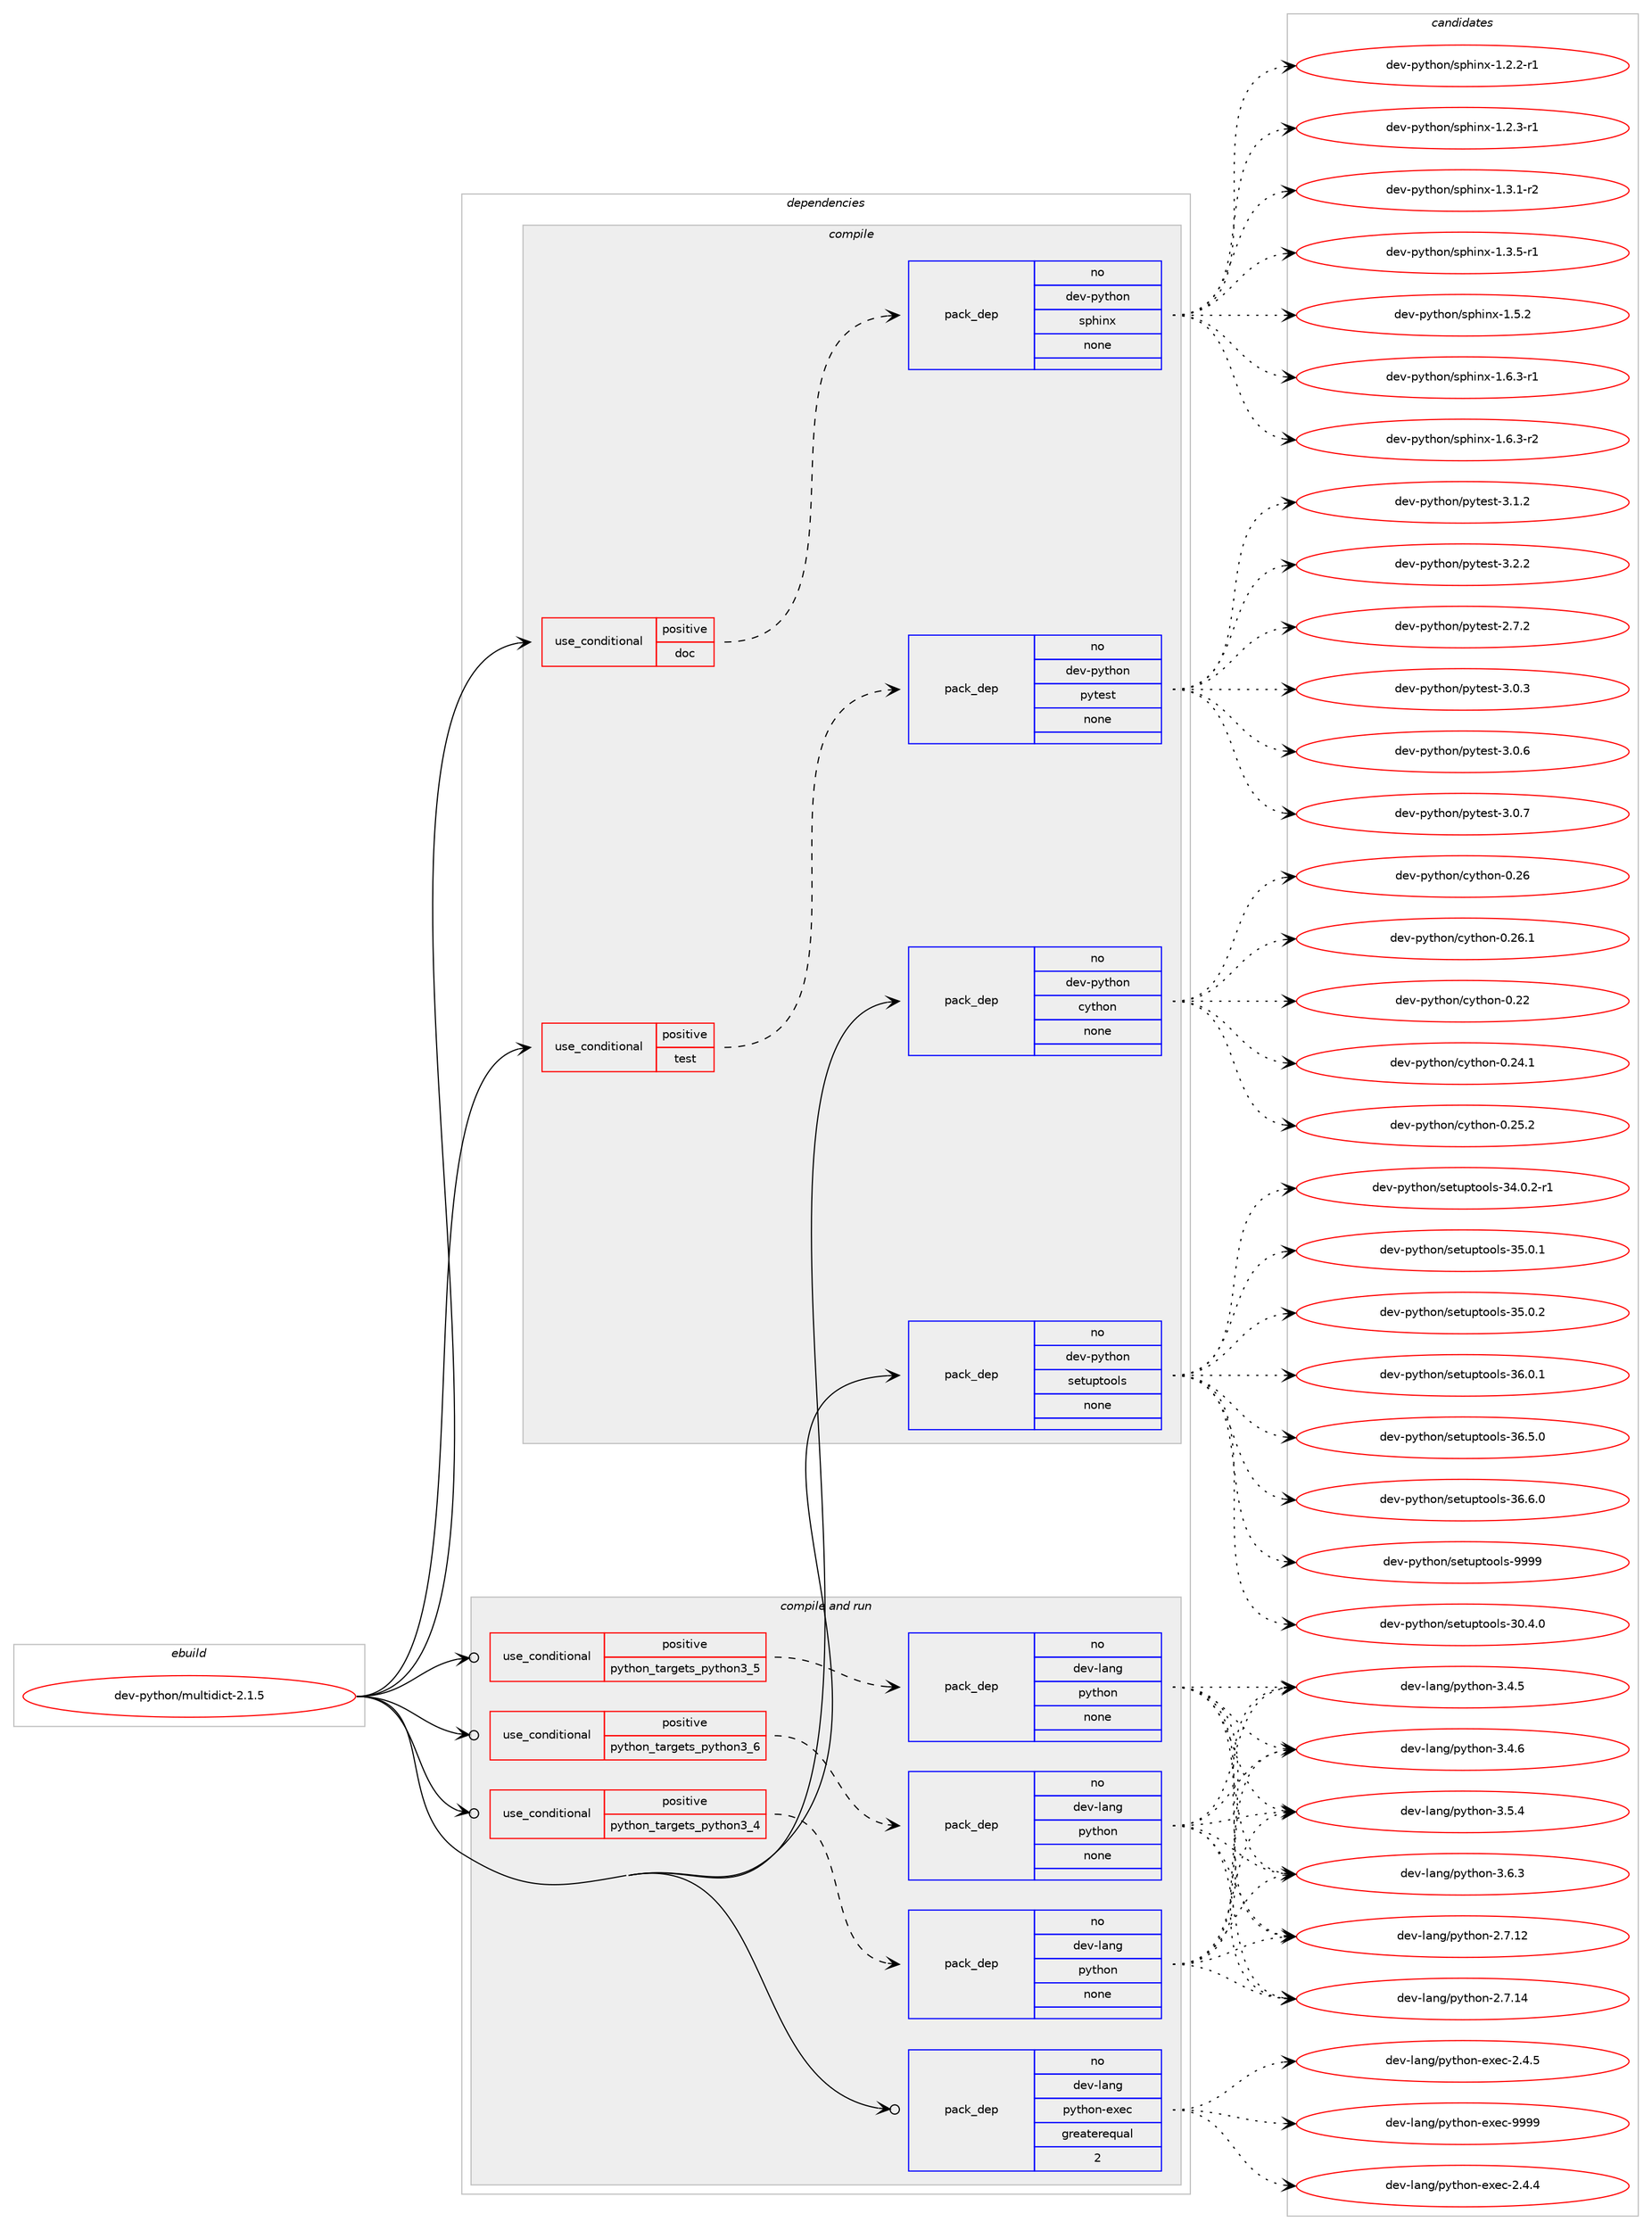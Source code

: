 digraph prolog {

# *************
# Graph options
# *************

newrank=true;
concentrate=true;
compound=true;
graph [rankdir=LR,fontname=Helvetica,fontsize=10,ranksep=1.5];#, ranksep=2.5, nodesep=0.2];
edge  [arrowhead=vee];
node  [fontname=Helvetica,fontsize=10];

# **********
# The ebuild
# **********

subgraph cluster_leftcol {
color=gray;
rank=same;
label=<<i>ebuild</i>>;
id [label="dev-python/multidict-2.1.5", color=red, width=4, href="../dev-python/multidict-2.1.5.svg"];
}

# ****************
# The dependencies
# ****************

subgraph cluster_midcol {
color=gray;
label=<<i>dependencies</i>>;
subgraph cluster_compile {
fillcolor="#eeeeee";
style=filled;
label=<<i>compile</i>>;
subgraph cond35736 {
dependency166969 [label=<<TABLE BORDER="0" CELLBORDER="1" CELLSPACING="0" CELLPADDING="4"><TR><TD ROWSPAN="3" CELLPADDING="10">use_conditional</TD></TR><TR><TD>positive</TD></TR><TR><TD>doc</TD></TR></TABLE>>, shape=none, color=red];
subgraph pack127378 {
dependency166970 [label=<<TABLE BORDER="0" CELLBORDER="1" CELLSPACING="0" CELLPADDING="4" WIDTH="220"><TR><TD ROWSPAN="6" CELLPADDING="30">pack_dep</TD></TR><TR><TD WIDTH="110">no</TD></TR><TR><TD>dev-python</TD></TR><TR><TD>sphinx</TD></TR><TR><TD>none</TD></TR><TR><TD></TD></TR></TABLE>>, shape=none, color=blue];
}
dependency166969:e -> dependency166970:w [weight=20,style="dashed",arrowhead="vee"];
}
id:e -> dependency166969:w [weight=20,style="solid",arrowhead="vee"];
subgraph cond35737 {
dependency166971 [label=<<TABLE BORDER="0" CELLBORDER="1" CELLSPACING="0" CELLPADDING="4"><TR><TD ROWSPAN="3" CELLPADDING="10">use_conditional</TD></TR><TR><TD>positive</TD></TR><TR><TD>test</TD></TR></TABLE>>, shape=none, color=red];
subgraph pack127379 {
dependency166972 [label=<<TABLE BORDER="0" CELLBORDER="1" CELLSPACING="0" CELLPADDING="4" WIDTH="220"><TR><TD ROWSPAN="6" CELLPADDING="30">pack_dep</TD></TR><TR><TD WIDTH="110">no</TD></TR><TR><TD>dev-python</TD></TR><TR><TD>pytest</TD></TR><TR><TD>none</TD></TR><TR><TD></TD></TR></TABLE>>, shape=none, color=blue];
}
dependency166971:e -> dependency166972:w [weight=20,style="dashed",arrowhead="vee"];
}
id:e -> dependency166971:w [weight=20,style="solid",arrowhead="vee"];
subgraph pack127380 {
dependency166973 [label=<<TABLE BORDER="0" CELLBORDER="1" CELLSPACING="0" CELLPADDING="4" WIDTH="220"><TR><TD ROWSPAN="6" CELLPADDING="30">pack_dep</TD></TR><TR><TD WIDTH="110">no</TD></TR><TR><TD>dev-python</TD></TR><TR><TD>cython</TD></TR><TR><TD>none</TD></TR><TR><TD></TD></TR></TABLE>>, shape=none, color=blue];
}
id:e -> dependency166973:w [weight=20,style="solid",arrowhead="vee"];
subgraph pack127381 {
dependency166974 [label=<<TABLE BORDER="0" CELLBORDER="1" CELLSPACING="0" CELLPADDING="4" WIDTH="220"><TR><TD ROWSPAN="6" CELLPADDING="30">pack_dep</TD></TR><TR><TD WIDTH="110">no</TD></TR><TR><TD>dev-python</TD></TR><TR><TD>setuptools</TD></TR><TR><TD>none</TD></TR><TR><TD></TD></TR></TABLE>>, shape=none, color=blue];
}
id:e -> dependency166974:w [weight=20,style="solid",arrowhead="vee"];
}
subgraph cluster_compileandrun {
fillcolor="#eeeeee";
style=filled;
label=<<i>compile and run</i>>;
subgraph cond35738 {
dependency166975 [label=<<TABLE BORDER="0" CELLBORDER="1" CELLSPACING="0" CELLPADDING="4"><TR><TD ROWSPAN="3" CELLPADDING="10">use_conditional</TD></TR><TR><TD>positive</TD></TR><TR><TD>python_targets_python3_4</TD></TR></TABLE>>, shape=none, color=red];
subgraph pack127382 {
dependency166976 [label=<<TABLE BORDER="0" CELLBORDER="1" CELLSPACING="0" CELLPADDING="4" WIDTH="220"><TR><TD ROWSPAN="6" CELLPADDING="30">pack_dep</TD></TR><TR><TD WIDTH="110">no</TD></TR><TR><TD>dev-lang</TD></TR><TR><TD>python</TD></TR><TR><TD>none</TD></TR><TR><TD></TD></TR></TABLE>>, shape=none, color=blue];
}
dependency166975:e -> dependency166976:w [weight=20,style="dashed",arrowhead="vee"];
}
id:e -> dependency166975:w [weight=20,style="solid",arrowhead="odotvee"];
subgraph cond35739 {
dependency166977 [label=<<TABLE BORDER="0" CELLBORDER="1" CELLSPACING="0" CELLPADDING="4"><TR><TD ROWSPAN="3" CELLPADDING="10">use_conditional</TD></TR><TR><TD>positive</TD></TR><TR><TD>python_targets_python3_5</TD></TR></TABLE>>, shape=none, color=red];
subgraph pack127383 {
dependency166978 [label=<<TABLE BORDER="0" CELLBORDER="1" CELLSPACING="0" CELLPADDING="4" WIDTH="220"><TR><TD ROWSPAN="6" CELLPADDING="30">pack_dep</TD></TR><TR><TD WIDTH="110">no</TD></TR><TR><TD>dev-lang</TD></TR><TR><TD>python</TD></TR><TR><TD>none</TD></TR><TR><TD></TD></TR></TABLE>>, shape=none, color=blue];
}
dependency166977:e -> dependency166978:w [weight=20,style="dashed",arrowhead="vee"];
}
id:e -> dependency166977:w [weight=20,style="solid",arrowhead="odotvee"];
subgraph cond35740 {
dependency166979 [label=<<TABLE BORDER="0" CELLBORDER="1" CELLSPACING="0" CELLPADDING="4"><TR><TD ROWSPAN="3" CELLPADDING="10">use_conditional</TD></TR><TR><TD>positive</TD></TR><TR><TD>python_targets_python3_6</TD></TR></TABLE>>, shape=none, color=red];
subgraph pack127384 {
dependency166980 [label=<<TABLE BORDER="0" CELLBORDER="1" CELLSPACING="0" CELLPADDING="4" WIDTH="220"><TR><TD ROWSPAN="6" CELLPADDING="30">pack_dep</TD></TR><TR><TD WIDTH="110">no</TD></TR><TR><TD>dev-lang</TD></TR><TR><TD>python</TD></TR><TR><TD>none</TD></TR><TR><TD></TD></TR></TABLE>>, shape=none, color=blue];
}
dependency166979:e -> dependency166980:w [weight=20,style="dashed",arrowhead="vee"];
}
id:e -> dependency166979:w [weight=20,style="solid",arrowhead="odotvee"];
subgraph pack127385 {
dependency166981 [label=<<TABLE BORDER="0" CELLBORDER="1" CELLSPACING="0" CELLPADDING="4" WIDTH="220"><TR><TD ROWSPAN="6" CELLPADDING="30">pack_dep</TD></TR><TR><TD WIDTH="110">no</TD></TR><TR><TD>dev-lang</TD></TR><TR><TD>python-exec</TD></TR><TR><TD>greaterequal</TD></TR><TR><TD>2</TD></TR></TABLE>>, shape=none, color=blue];
}
id:e -> dependency166981:w [weight=20,style="solid",arrowhead="odotvee"];
}
subgraph cluster_run {
fillcolor="#eeeeee";
style=filled;
label=<<i>run</i>>;
}
}

# **************
# The candidates
# **************

subgraph cluster_choices {
rank=same;
color=gray;
label=<<i>candidates</i>>;

subgraph choice127378 {
color=black;
nodesep=1;
choice10010111845112121116104111110471151121041051101204549465046504511449 [label="dev-python/sphinx-1.2.2-r1", color=red, width=4,href="../dev-python/sphinx-1.2.2-r1.svg"];
choice10010111845112121116104111110471151121041051101204549465046514511449 [label="dev-python/sphinx-1.2.3-r1", color=red, width=4,href="../dev-python/sphinx-1.2.3-r1.svg"];
choice10010111845112121116104111110471151121041051101204549465146494511450 [label="dev-python/sphinx-1.3.1-r2", color=red, width=4,href="../dev-python/sphinx-1.3.1-r2.svg"];
choice10010111845112121116104111110471151121041051101204549465146534511449 [label="dev-python/sphinx-1.3.5-r1", color=red, width=4,href="../dev-python/sphinx-1.3.5-r1.svg"];
choice1001011184511212111610411111047115112104105110120454946534650 [label="dev-python/sphinx-1.5.2", color=red, width=4,href="../dev-python/sphinx-1.5.2.svg"];
choice10010111845112121116104111110471151121041051101204549465446514511449 [label="dev-python/sphinx-1.6.3-r1", color=red, width=4,href="../dev-python/sphinx-1.6.3-r1.svg"];
choice10010111845112121116104111110471151121041051101204549465446514511450 [label="dev-python/sphinx-1.6.3-r2", color=red, width=4,href="../dev-python/sphinx-1.6.3-r2.svg"];
dependency166970:e -> choice10010111845112121116104111110471151121041051101204549465046504511449:w [style=dotted,weight="100"];
dependency166970:e -> choice10010111845112121116104111110471151121041051101204549465046514511449:w [style=dotted,weight="100"];
dependency166970:e -> choice10010111845112121116104111110471151121041051101204549465146494511450:w [style=dotted,weight="100"];
dependency166970:e -> choice10010111845112121116104111110471151121041051101204549465146534511449:w [style=dotted,weight="100"];
dependency166970:e -> choice1001011184511212111610411111047115112104105110120454946534650:w [style=dotted,weight="100"];
dependency166970:e -> choice10010111845112121116104111110471151121041051101204549465446514511449:w [style=dotted,weight="100"];
dependency166970:e -> choice10010111845112121116104111110471151121041051101204549465446514511450:w [style=dotted,weight="100"];
}
subgraph choice127379 {
color=black;
nodesep=1;
choice1001011184511212111610411111047112121116101115116455046554650 [label="dev-python/pytest-2.7.2", color=red, width=4,href="../dev-python/pytest-2.7.2.svg"];
choice1001011184511212111610411111047112121116101115116455146484651 [label="dev-python/pytest-3.0.3", color=red, width=4,href="../dev-python/pytest-3.0.3.svg"];
choice1001011184511212111610411111047112121116101115116455146484654 [label="dev-python/pytest-3.0.6", color=red, width=4,href="../dev-python/pytest-3.0.6.svg"];
choice1001011184511212111610411111047112121116101115116455146484655 [label="dev-python/pytest-3.0.7", color=red, width=4,href="../dev-python/pytest-3.0.7.svg"];
choice1001011184511212111610411111047112121116101115116455146494650 [label="dev-python/pytest-3.1.2", color=red, width=4,href="../dev-python/pytest-3.1.2.svg"];
choice1001011184511212111610411111047112121116101115116455146504650 [label="dev-python/pytest-3.2.2", color=red, width=4,href="../dev-python/pytest-3.2.2.svg"];
dependency166972:e -> choice1001011184511212111610411111047112121116101115116455046554650:w [style=dotted,weight="100"];
dependency166972:e -> choice1001011184511212111610411111047112121116101115116455146484651:w [style=dotted,weight="100"];
dependency166972:e -> choice1001011184511212111610411111047112121116101115116455146484654:w [style=dotted,weight="100"];
dependency166972:e -> choice1001011184511212111610411111047112121116101115116455146484655:w [style=dotted,weight="100"];
dependency166972:e -> choice1001011184511212111610411111047112121116101115116455146494650:w [style=dotted,weight="100"];
dependency166972:e -> choice1001011184511212111610411111047112121116101115116455146504650:w [style=dotted,weight="100"];
}
subgraph choice127380 {
color=black;
nodesep=1;
choice1001011184511212111610411111047991211161041111104548465050 [label="dev-python/cython-0.22", color=red, width=4,href="../dev-python/cython-0.22.svg"];
choice10010111845112121116104111110479912111610411111045484650524649 [label="dev-python/cython-0.24.1", color=red, width=4,href="../dev-python/cython-0.24.1.svg"];
choice10010111845112121116104111110479912111610411111045484650534650 [label="dev-python/cython-0.25.2", color=red, width=4,href="../dev-python/cython-0.25.2.svg"];
choice1001011184511212111610411111047991211161041111104548465054 [label="dev-python/cython-0.26", color=red, width=4,href="../dev-python/cython-0.26.svg"];
choice10010111845112121116104111110479912111610411111045484650544649 [label="dev-python/cython-0.26.1", color=red, width=4,href="../dev-python/cython-0.26.1.svg"];
dependency166973:e -> choice1001011184511212111610411111047991211161041111104548465050:w [style=dotted,weight="100"];
dependency166973:e -> choice10010111845112121116104111110479912111610411111045484650524649:w [style=dotted,weight="100"];
dependency166973:e -> choice10010111845112121116104111110479912111610411111045484650534650:w [style=dotted,weight="100"];
dependency166973:e -> choice1001011184511212111610411111047991211161041111104548465054:w [style=dotted,weight="100"];
dependency166973:e -> choice10010111845112121116104111110479912111610411111045484650544649:w [style=dotted,weight="100"];
}
subgraph choice127381 {
color=black;
nodesep=1;
choice100101118451121211161041111104711510111611711211611111110811545514846524648 [label="dev-python/setuptools-30.4.0", color=red, width=4,href="../dev-python/setuptools-30.4.0.svg"];
choice1001011184511212111610411111047115101116117112116111111108115455152464846504511449 [label="dev-python/setuptools-34.0.2-r1", color=red, width=4,href="../dev-python/setuptools-34.0.2-r1.svg"];
choice100101118451121211161041111104711510111611711211611111110811545515346484649 [label="dev-python/setuptools-35.0.1", color=red, width=4,href="../dev-python/setuptools-35.0.1.svg"];
choice100101118451121211161041111104711510111611711211611111110811545515346484650 [label="dev-python/setuptools-35.0.2", color=red, width=4,href="../dev-python/setuptools-35.0.2.svg"];
choice100101118451121211161041111104711510111611711211611111110811545515446484649 [label="dev-python/setuptools-36.0.1", color=red, width=4,href="../dev-python/setuptools-36.0.1.svg"];
choice100101118451121211161041111104711510111611711211611111110811545515446534648 [label="dev-python/setuptools-36.5.0", color=red, width=4,href="../dev-python/setuptools-36.5.0.svg"];
choice100101118451121211161041111104711510111611711211611111110811545515446544648 [label="dev-python/setuptools-36.6.0", color=red, width=4,href="../dev-python/setuptools-36.6.0.svg"];
choice10010111845112121116104111110471151011161171121161111111081154557575757 [label="dev-python/setuptools-9999", color=red, width=4,href="../dev-python/setuptools-9999.svg"];
dependency166974:e -> choice100101118451121211161041111104711510111611711211611111110811545514846524648:w [style=dotted,weight="100"];
dependency166974:e -> choice1001011184511212111610411111047115101116117112116111111108115455152464846504511449:w [style=dotted,weight="100"];
dependency166974:e -> choice100101118451121211161041111104711510111611711211611111110811545515346484649:w [style=dotted,weight="100"];
dependency166974:e -> choice100101118451121211161041111104711510111611711211611111110811545515346484650:w [style=dotted,weight="100"];
dependency166974:e -> choice100101118451121211161041111104711510111611711211611111110811545515446484649:w [style=dotted,weight="100"];
dependency166974:e -> choice100101118451121211161041111104711510111611711211611111110811545515446534648:w [style=dotted,weight="100"];
dependency166974:e -> choice100101118451121211161041111104711510111611711211611111110811545515446544648:w [style=dotted,weight="100"];
dependency166974:e -> choice10010111845112121116104111110471151011161171121161111111081154557575757:w [style=dotted,weight="100"];
}
subgraph choice127382 {
color=black;
nodesep=1;
choice10010111845108971101034711212111610411111045504655464950 [label="dev-lang/python-2.7.12", color=red, width=4,href="../dev-lang/python-2.7.12.svg"];
choice10010111845108971101034711212111610411111045504655464952 [label="dev-lang/python-2.7.14", color=red, width=4,href="../dev-lang/python-2.7.14.svg"];
choice100101118451089711010347112121116104111110455146524653 [label="dev-lang/python-3.4.5", color=red, width=4,href="../dev-lang/python-3.4.5.svg"];
choice100101118451089711010347112121116104111110455146524654 [label="dev-lang/python-3.4.6", color=red, width=4,href="../dev-lang/python-3.4.6.svg"];
choice100101118451089711010347112121116104111110455146534652 [label="dev-lang/python-3.5.4", color=red, width=4,href="../dev-lang/python-3.5.4.svg"];
choice100101118451089711010347112121116104111110455146544651 [label="dev-lang/python-3.6.3", color=red, width=4,href="../dev-lang/python-3.6.3.svg"];
dependency166976:e -> choice10010111845108971101034711212111610411111045504655464950:w [style=dotted,weight="100"];
dependency166976:e -> choice10010111845108971101034711212111610411111045504655464952:w [style=dotted,weight="100"];
dependency166976:e -> choice100101118451089711010347112121116104111110455146524653:w [style=dotted,weight="100"];
dependency166976:e -> choice100101118451089711010347112121116104111110455146524654:w [style=dotted,weight="100"];
dependency166976:e -> choice100101118451089711010347112121116104111110455146534652:w [style=dotted,weight="100"];
dependency166976:e -> choice100101118451089711010347112121116104111110455146544651:w [style=dotted,weight="100"];
}
subgraph choice127383 {
color=black;
nodesep=1;
choice10010111845108971101034711212111610411111045504655464950 [label="dev-lang/python-2.7.12", color=red, width=4,href="../dev-lang/python-2.7.12.svg"];
choice10010111845108971101034711212111610411111045504655464952 [label="dev-lang/python-2.7.14", color=red, width=4,href="../dev-lang/python-2.7.14.svg"];
choice100101118451089711010347112121116104111110455146524653 [label="dev-lang/python-3.4.5", color=red, width=4,href="../dev-lang/python-3.4.5.svg"];
choice100101118451089711010347112121116104111110455146524654 [label="dev-lang/python-3.4.6", color=red, width=4,href="../dev-lang/python-3.4.6.svg"];
choice100101118451089711010347112121116104111110455146534652 [label="dev-lang/python-3.5.4", color=red, width=4,href="../dev-lang/python-3.5.4.svg"];
choice100101118451089711010347112121116104111110455146544651 [label="dev-lang/python-3.6.3", color=red, width=4,href="../dev-lang/python-3.6.3.svg"];
dependency166978:e -> choice10010111845108971101034711212111610411111045504655464950:w [style=dotted,weight="100"];
dependency166978:e -> choice10010111845108971101034711212111610411111045504655464952:w [style=dotted,weight="100"];
dependency166978:e -> choice100101118451089711010347112121116104111110455146524653:w [style=dotted,weight="100"];
dependency166978:e -> choice100101118451089711010347112121116104111110455146524654:w [style=dotted,weight="100"];
dependency166978:e -> choice100101118451089711010347112121116104111110455146534652:w [style=dotted,weight="100"];
dependency166978:e -> choice100101118451089711010347112121116104111110455146544651:w [style=dotted,weight="100"];
}
subgraph choice127384 {
color=black;
nodesep=1;
choice10010111845108971101034711212111610411111045504655464950 [label="dev-lang/python-2.7.12", color=red, width=4,href="../dev-lang/python-2.7.12.svg"];
choice10010111845108971101034711212111610411111045504655464952 [label="dev-lang/python-2.7.14", color=red, width=4,href="../dev-lang/python-2.7.14.svg"];
choice100101118451089711010347112121116104111110455146524653 [label="dev-lang/python-3.4.5", color=red, width=4,href="../dev-lang/python-3.4.5.svg"];
choice100101118451089711010347112121116104111110455146524654 [label="dev-lang/python-3.4.6", color=red, width=4,href="../dev-lang/python-3.4.6.svg"];
choice100101118451089711010347112121116104111110455146534652 [label="dev-lang/python-3.5.4", color=red, width=4,href="../dev-lang/python-3.5.4.svg"];
choice100101118451089711010347112121116104111110455146544651 [label="dev-lang/python-3.6.3", color=red, width=4,href="../dev-lang/python-3.6.3.svg"];
dependency166980:e -> choice10010111845108971101034711212111610411111045504655464950:w [style=dotted,weight="100"];
dependency166980:e -> choice10010111845108971101034711212111610411111045504655464952:w [style=dotted,weight="100"];
dependency166980:e -> choice100101118451089711010347112121116104111110455146524653:w [style=dotted,weight="100"];
dependency166980:e -> choice100101118451089711010347112121116104111110455146524654:w [style=dotted,weight="100"];
dependency166980:e -> choice100101118451089711010347112121116104111110455146534652:w [style=dotted,weight="100"];
dependency166980:e -> choice100101118451089711010347112121116104111110455146544651:w [style=dotted,weight="100"];
}
subgraph choice127385 {
color=black;
nodesep=1;
choice1001011184510897110103471121211161041111104510112010199455046524652 [label="dev-lang/python-exec-2.4.4", color=red, width=4,href="../dev-lang/python-exec-2.4.4.svg"];
choice1001011184510897110103471121211161041111104510112010199455046524653 [label="dev-lang/python-exec-2.4.5", color=red, width=4,href="../dev-lang/python-exec-2.4.5.svg"];
choice10010111845108971101034711212111610411111045101120101994557575757 [label="dev-lang/python-exec-9999", color=red, width=4,href="../dev-lang/python-exec-9999.svg"];
dependency166981:e -> choice1001011184510897110103471121211161041111104510112010199455046524652:w [style=dotted,weight="100"];
dependency166981:e -> choice1001011184510897110103471121211161041111104510112010199455046524653:w [style=dotted,weight="100"];
dependency166981:e -> choice10010111845108971101034711212111610411111045101120101994557575757:w [style=dotted,weight="100"];
}
}

}
